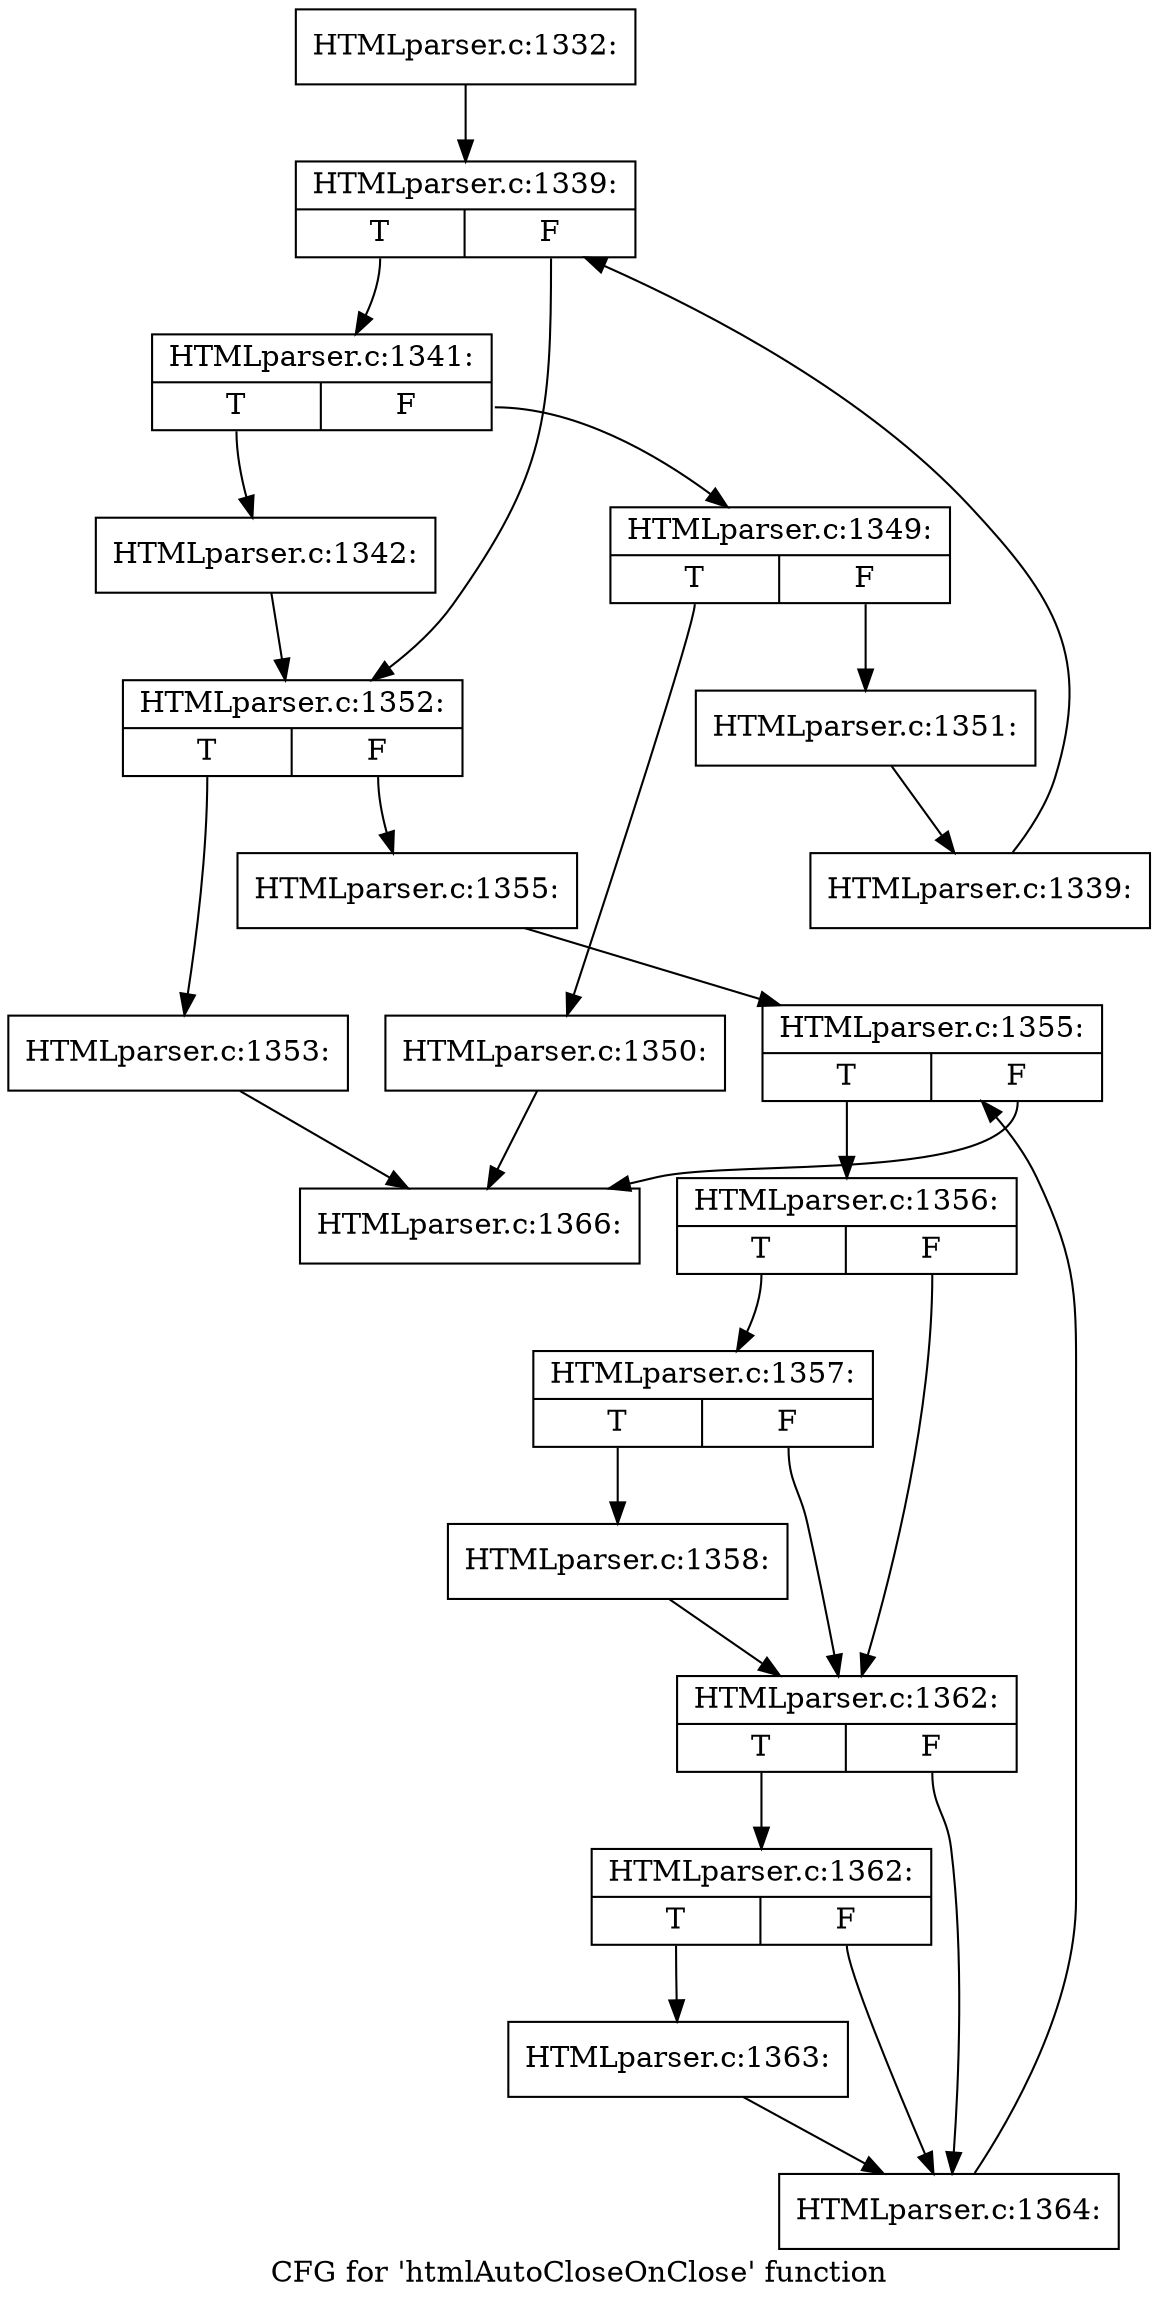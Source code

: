 digraph "CFG for 'htmlAutoCloseOnClose' function" {
	label="CFG for 'htmlAutoCloseOnClose' function";

	Node0x3996090 [shape=record,label="{HTMLparser.c:1332:}"];
	Node0x3996090 -> Node0x3fa8e50;
	Node0x3fa8e50 [shape=record,label="{HTMLparser.c:1339:|{<s0>T|<s1>F}}"];
	Node0x3fa8e50:s0 -> Node0x3fa9610;
	Node0x3fa8e50:s1 -> Node0x3afee40;
	Node0x3fa9610 [shape=record,label="{HTMLparser.c:1341:|{<s0>T|<s1>F}}"];
	Node0x3fa9610:s0 -> Node0x3fa97b0;
	Node0x3fa9610:s1 -> Node0x3fa9800;
	Node0x3fa97b0 [shape=record,label="{HTMLparser.c:1342:}"];
	Node0x3fa97b0 -> Node0x3afee40;
	Node0x3fa9800 [shape=record,label="{HTMLparser.c:1349:|{<s0>T|<s1>F}}"];
	Node0x3fa9800:s0 -> Node0x3fa9ed0;
	Node0x3fa9800:s1 -> Node0x3fa9f20;
	Node0x3fa9ed0 [shape=record,label="{HTMLparser.c:1350:}"];
	Node0x3fa9ed0 -> Node0x3faaf40;
	Node0x3fa9f20 [shape=record,label="{HTMLparser.c:1351:}"];
	Node0x3fa9f20 -> Node0x3fa9180;
	Node0x3fa9180 [shape=record,label="{HTMLparser.c:1339:}"];
	Node0x3fa9180 -> Node0x3fa8e50;
	Node0x3afee40 [shape=record,label="{HTMLparser.c:1352:|{<s0>T|<s1>F}}"];
	Node0x3afee40:s0 -> Node0x3faa9d0;
	Node0x3afee40:s1 -> Node0x3faaa20;
	Node0x3faa9d0 [shape=record,label="{HTMLparser.c:1353:}"];
	Node0x3faa9d0 -> Node0x3faaf40;
	Node0x3faaa20 [shape=record,label="{HTMLparser.c:1355:}"];
	Node0x3faaa20 -> Node0x3faad60;
	Node0x3faad60 [shape=record,label="{HTMLparser.c:1355:|{<s0>T|<s1>F}}"];
	Node0x3faad60:s0 -> Node0x3fab340;
	Node0x3faad60:s1 -> Node0x3faaf40;
	Node0x3fab340 [shape=record,label="{HTMLparser.c:1356:|{<s0>T|<s1>F}}"];
	Node0x3fab340:s0 -> Node0x3fab850;
	Node0x3fab340:s1 -> Node0x3fab800;
	Node0x3fab850 [shape=record,label="{HTMLparser.c:1357:|{<s0>T|<s1>F}}"];
	Node0x3fab850:s0 -> Node0x3fab7b0;
	Node0x3fab850:s1 -> Node0x3fab800;
	Node0x3fab7b0 [shape=record,label="{HTMLparser.c:1358:}"];
	Node0x3fab7b0 -> Node0x3fab800;
	Node0x3fab800 [shape=record,label="{HTMLparser.c:1362:|{<s0>T|<s1>F}}"];
	Node0x3fab800:s0 -> Node0x3fac510;
	Node0x3fab800:s1 -> Node0x3fac4c0;
	Node0x3fac510 [shape=record,label="{HTMLparser.c:1362:|{<s0>T|<s1>F}}"];
	Node0x3fac510:s0 -> Node0x3fac470;
	Node0x3fac510:s1 -> Node0x3fac4c0;
	Node0x3fac470 [shape=record,label="{HTMLparser.c:1363:}"];
	Node0x3fac470 -> Node0x3fac4c0;
	Node0x3fac4c0 [shape=record,label="{HTMLparser.c:1364:}"];
	Node0x3fac4c0 -> Node0x3faad60;
	Node0x3faaf40 [shape=record,label="{HTMLparser.c:1366:}"];
}
